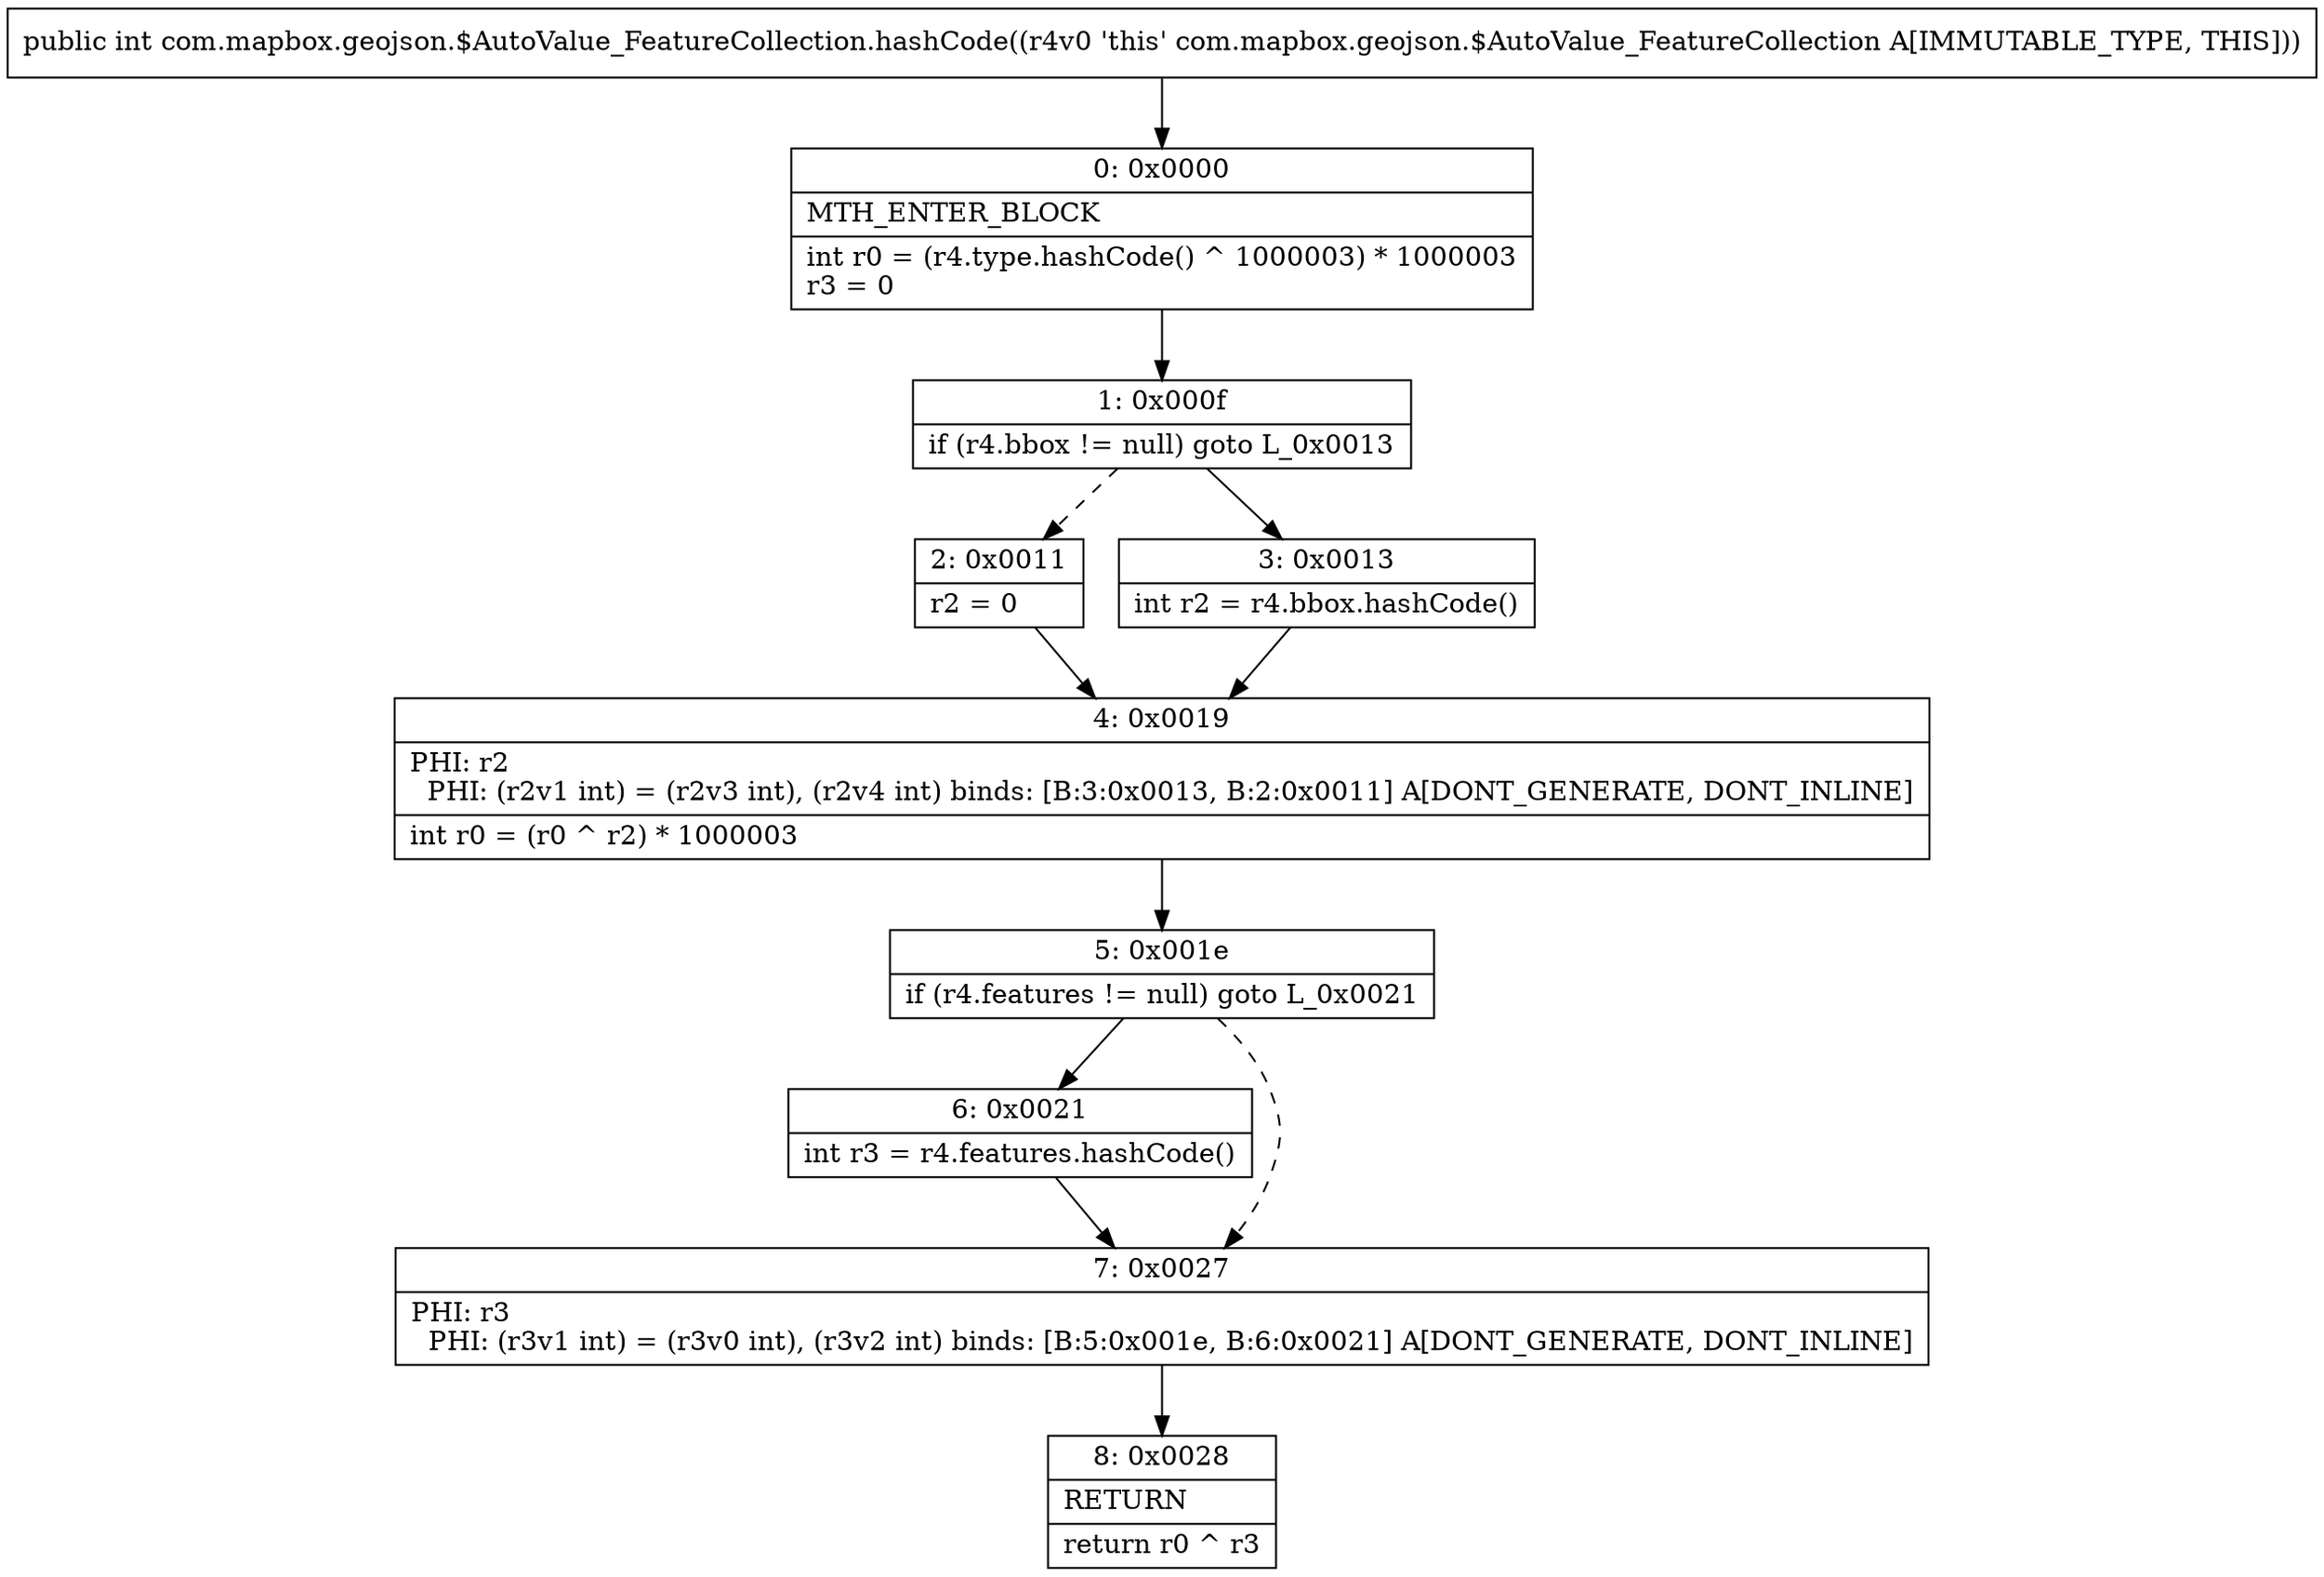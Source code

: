 digraph "CFG forcom.mapbox.geojson.$AutoValue_FeatureCollection.hashCode()I" {
Node_0 [shape=record,label="{0\:\ 0x0000|MTH_ENTER_BLOCK\l|int r0 = (r4.type.hashCode() ^ 1000003) * 1000003\lr3 = 0\l}"];
Node_1 [shape=record,label="{1\:\ 0x000f|if (r4.bbox != null) goto L_0x0013\l}"];
Node_2 [shape=record,label="{2\:\ 0x0011|r2 = 0\l}"];
Node_3 [shape=record,label="{3\:\ 0x0013|int r2 = r4.bbox.hashCode()\l}"];
Node_4 [shape=record,label="{4\:\ 0x0019|PHI: r2 \l  PHI: (r2v1 int) = (r2v3 int), (r2v4 int) binds: [B:3:0x0013, B:2:0x0011] A[DONT_GENERATE, DONT_INLINE]\l|int r0 = (r0 ^ r2) * 1000003\l}"];
Node_5 [shape=record,label="{5\:\ 0x001e|if (r4.features != null) goto L_0x0021\l}"];
Node_6 [shape=record,label="{6\:\ 0x0021|int r3 = r4.features.hashCode()\l}"];
Node_7 [shape=record,label="{7\:\ 0x0027|PHI: r3 \l  PHI: (r3v1 int) = (r3v0 int), (r3v2 int) binds: [B:5:0x001e, B:6:0x0021] A[DONT_GENERATE, DONT_INLINE]\l}"];
Node_8 [shape=record,label="{8\:\ 0x0028|RETURN\l|return r0 ^ r3\l}"];
MethodNode[shape=record,label="{public int com.mapbox.geojson.$AutoValue_FeatureCollection.hashCode((r4v0 'this' com.mapbox.geojson.$AutoValue_FeatureCollection A[IMMUTABLE_TYPE, THIS])) }"];
MethodNode -> Node_0;
Node_0 -> Node_1;
Node_1 -> Node_2[style=dashed];
Node_1 -> Node_3;
Node_2 -> Node_4;
Node_3 -> Node_4;
Node_4 -> Node_5;
Node_5 -> Node_6;
Node_5 -> Node_7[style=dashed];
Node_6 -> Node_7;
Node_7 -> Node_8;
}

